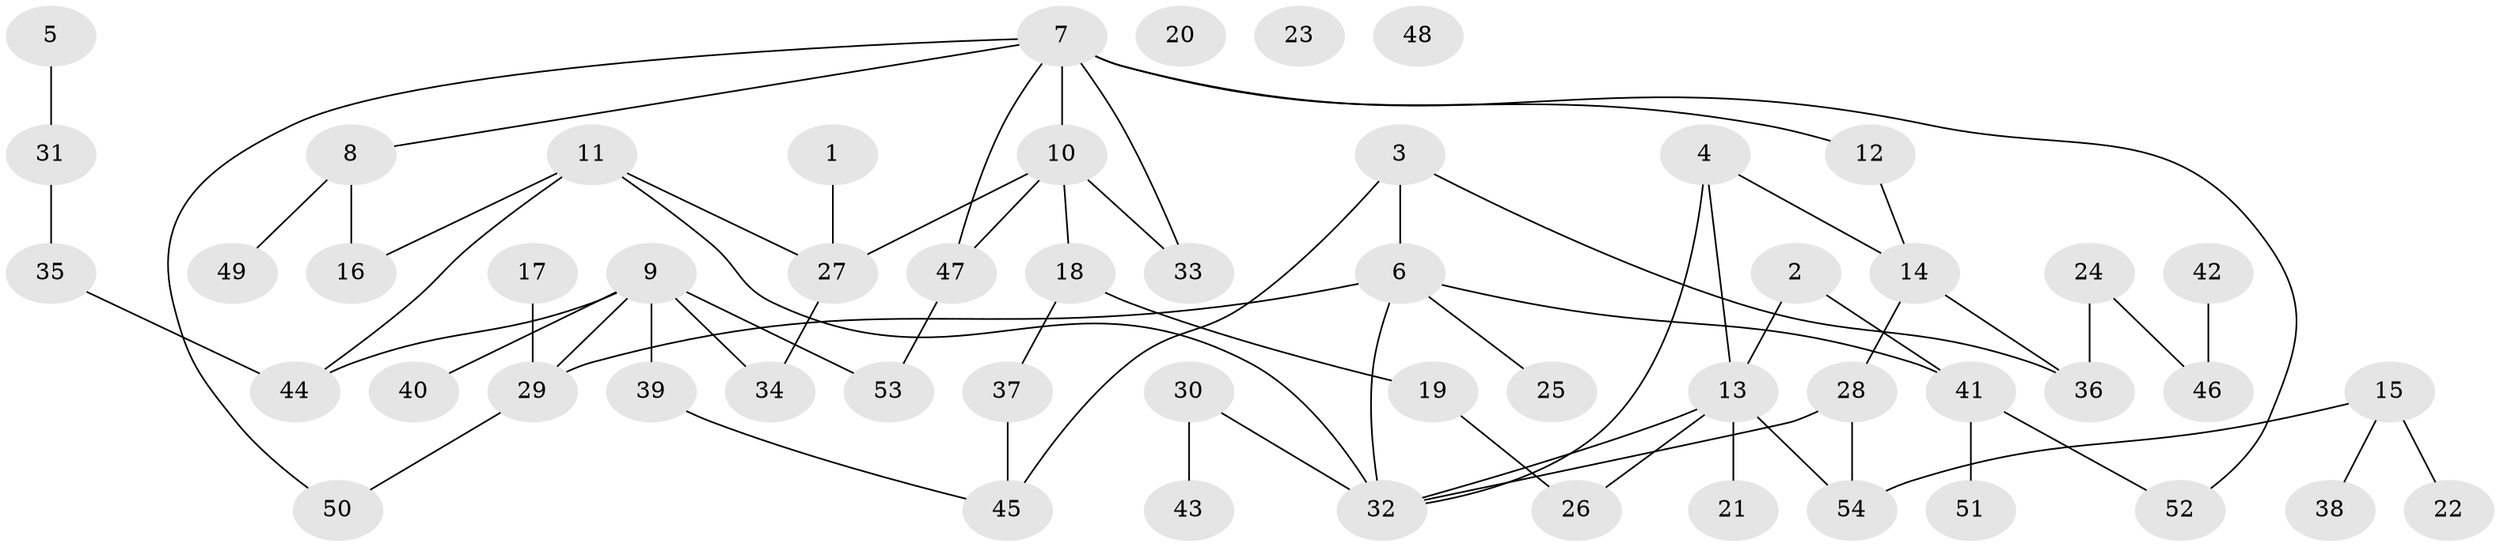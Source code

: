 // coarse degree distribution, {1: 0.2702702702702703, 2: 0.24324324324324326, 6: 0.05405405405405406, 7: 0.05405405405405406, 8: 0.02702702702702703, 4: 0.05405405405405406, 5: 0.05405405405405406, 3: 0.16216216216216217, 0: 0.08108108108108109}
// Generated by graph-tools (version 1.1) at 2025/23/03/03/25 07:23:29]
// undirected, 54 vertices, 67 edges
graph export_dot {
graph [start="1"]
  node [color=gray90,style=filled];
  1;
  2;
  3;
  4;
  5;
  6;
  7;
  8;
  9;
  10;
  11;
  12;
  13;
  14;
  15;
  16;
  17;
  18;
  19;
  20;
  21;
  22;
  23;
  24;
  25;
  26;
  27;
  28;
  29;
  30;
  31;
  32;
  33;
  34;
  35;
  36;
  37;
  38;
  39;
  40;
  41;
  42;
  43;
  44;
  45;
  46;
  47;
  48;
  49;
  50;
  51;
  52;
  53;
  54;
  1 -- 27;
  2 -- 13;
  2 -- 41;
  3 -- 6;
  3 -- 36;
  3 -- 45;
  4 -- 13;
  4 -- 14;
  4 -- 32;
  5 -- 31;
  6 -- 25;
  6 -- 29;
  6 -- 32;
  6 -- 41;
  7 -- 8;
  7 -- 10;
  7 -- 12;
  7 -- 33;
  7 -- 47;
  7 -- 50;
  7 -- 52;
  8 -- 16;
  8 -- 49;
  9 -- 29;
  9 -- 34;
  9 -- 39;
  9 -- 40;
  9 -- 44;
  9 -- 53;
  10 -- 18;
  10 -- 27;
  10 -- 33;
  10 -- 47;
  11 -- 16;
  11 -- 27;
  11 -- 32;
  11 -- 44;
  12 -- 14;
  13 -- 21;
  13 -- 26;
  13 -- 32;
  13 -- 54;
  14 -- 28;
  14 -- 36;
  15 -- 22;
  15 -- 38;
  15 -- 54;
  17 -- 29;
  18 -- 19;
  18 -- 37;
  19 -- 26;
  24 -- 36;
  24 -- 46;
  27 -- 34;
  28 -- 32;
  28 -- 54;
  29 -- 50;
  30 -- 32;
  30 -- 43;
  31 -- 35;
  35 -- 44;
  37 -- 45;
  39 -- 45;
  41 -- 51;
  41 -- 52;
  42 -- 46;
  47 -- 53;
}
